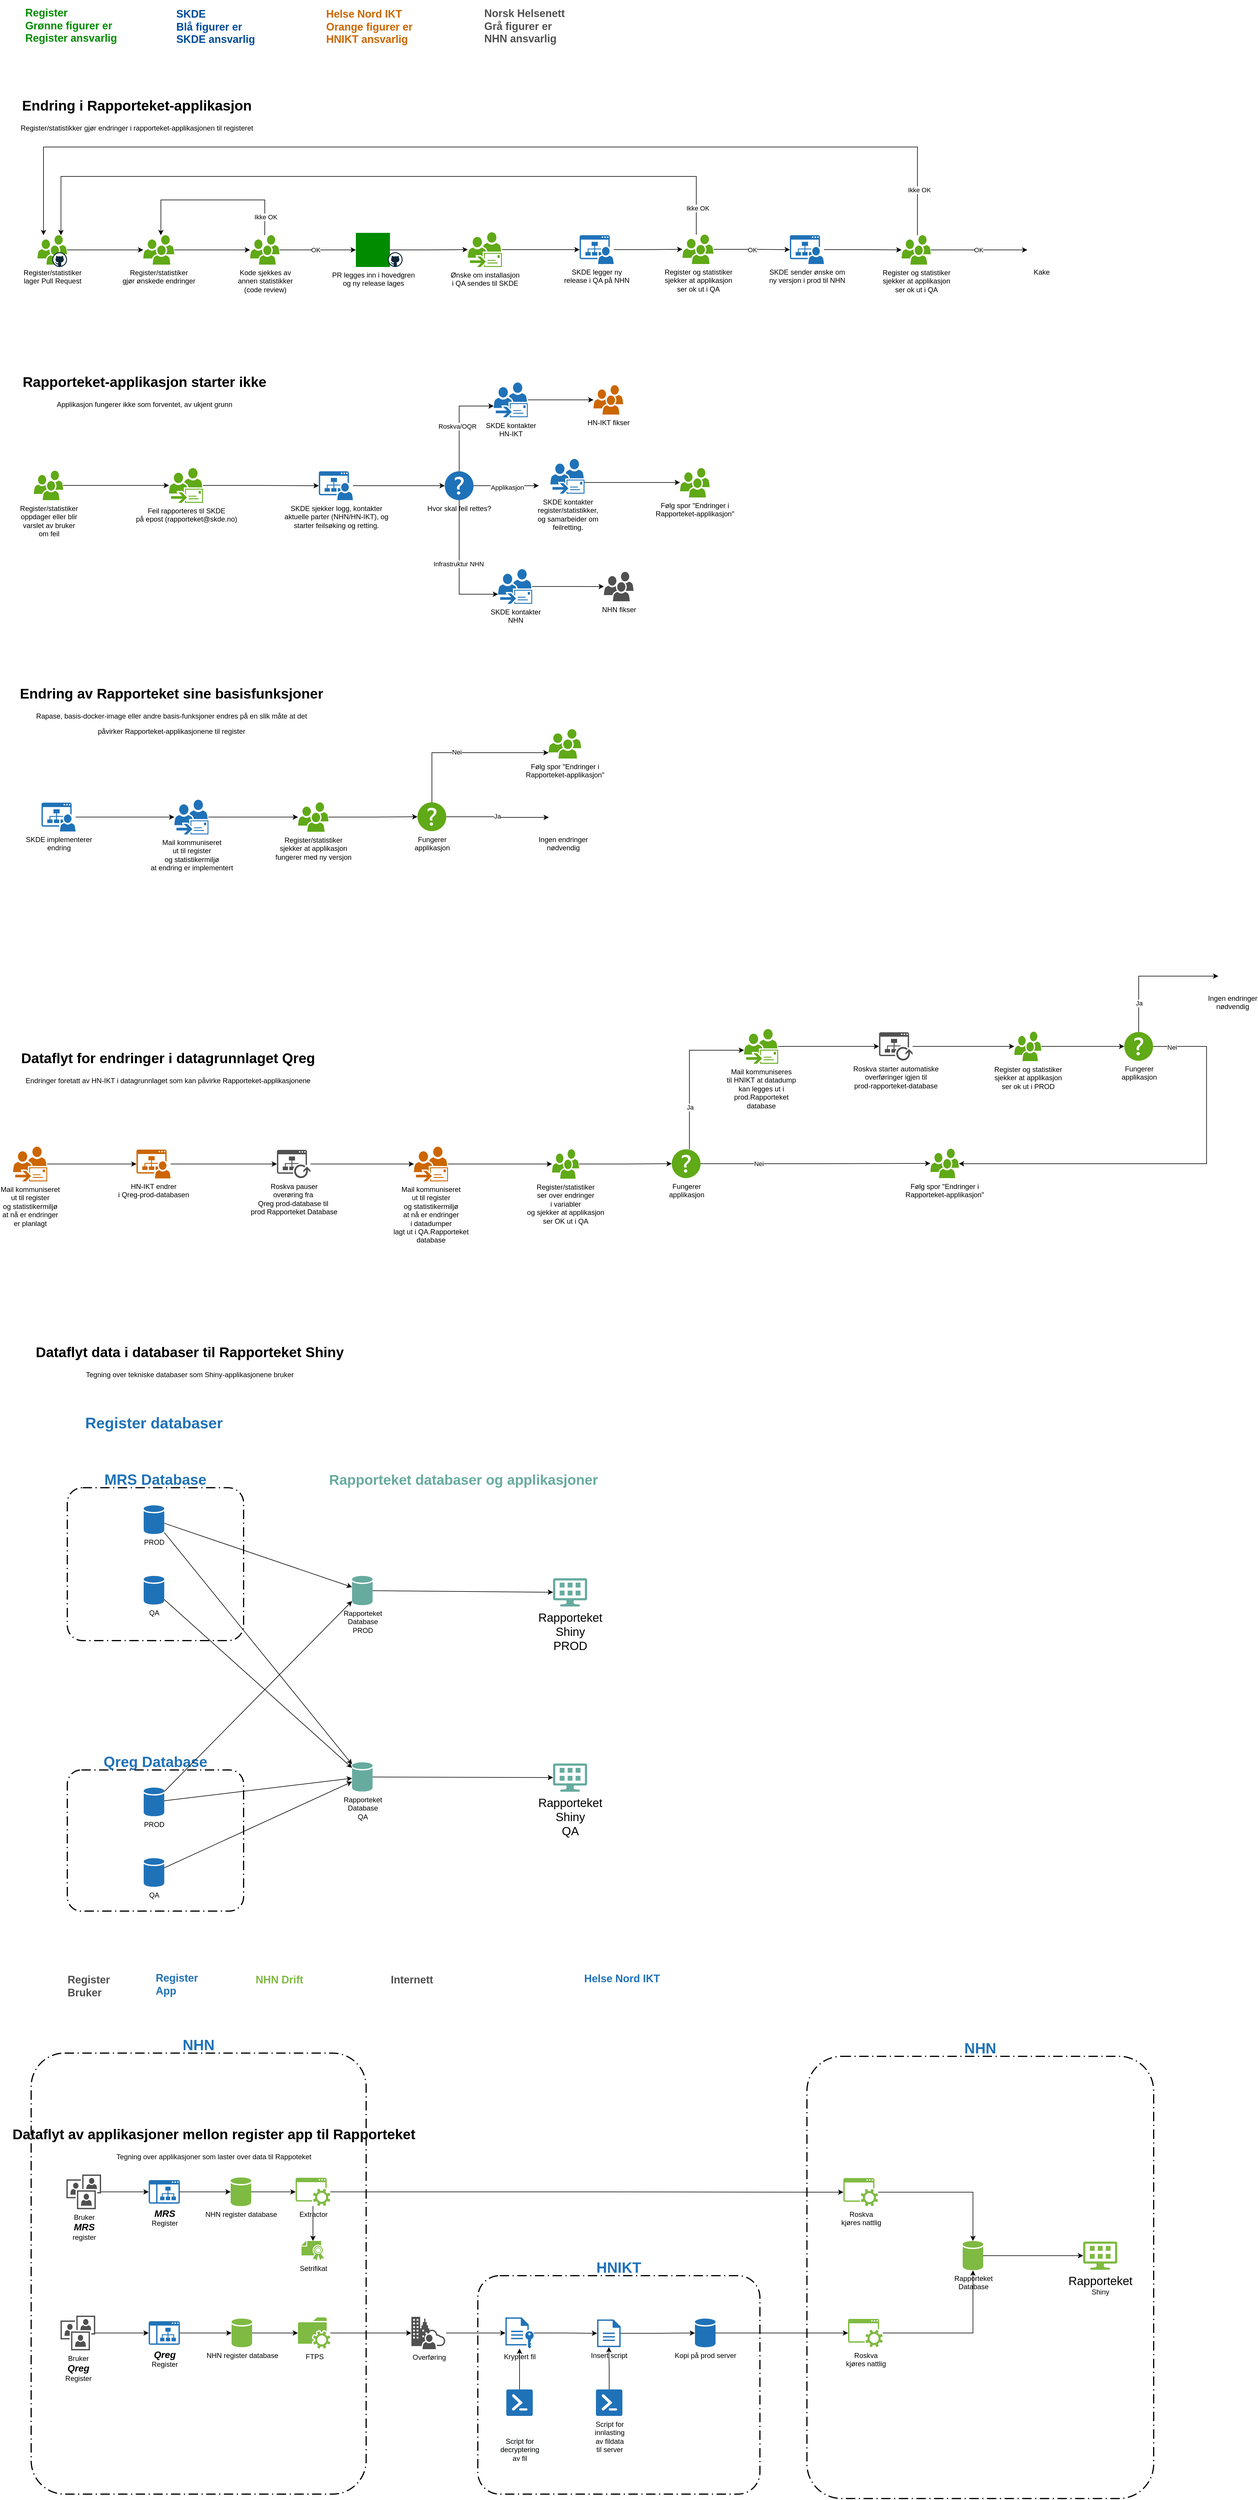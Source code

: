 <mxfile version="26.1.1">
  <diagram id="NtRQC4Yf2EBrrEhXGuK9" name="AlleVar">
    <mxGraphModel dx="4634" dy="4506" grid="1" gridSize="10" guides="1" tooltips="1" connect="1" arrows="1" fold="1" page="1" pageScale="1" pageWidth="1169" pageHeight="827" math="0" shadow="0">
      <root>
        <mxCell id="0" />
        <mxCell id="1" parent="0" />
        <mxCell id="FdEGy9-HCE7xzLKLmm-V-1" value="NHN" style="rounded=1;arcSize=10;dashed=1;strokeColor=#000000;fillColor=none;gradientColor=none;dashPattern=8 3 1 3;strokeWidth=2;verticalAlign=bottom;labelPosition=center;verticalLabelPosition=top;align=center;fontStyle=1;fontSize=25;fontColor=#2072B8;" parent="1" vertex="1">
          <mxGeometry x="1400" y="207" width="590" height="752" as="geometry" />
        </mxCell>
        <mxCell id="3FZUS84Uxspk6rO_MviW-44" value="Register&lt;br&gt;Grønne figurer er Register ansvarlig" style="text;html=1;strokeColor=none;fillColor=none;align=left;verticalAlign=top;whiteSpace=wrap;rounded=0;fontStyle=1;fontColor=#008C00;fontSize=18;" parent="1" vertex="1">
          <mxGeometry x="67.63" y="-3285" width="166.75" height="81.5" as="geometry" />
        </mxCell>
        <mxCell id="3FZUS84Uxspk6rO_MviW-45" value="SKDE&lt;br&gt;Blå figurer er&lt;div&gt;SKDE ansvarlig&lt;/div&gt;" style="text;html=1;strokeColor=none;fillColor=none;align=left;verticalAlign=middle;whiteSpace=wrap;rounded=0;fontStyle=1;fontColor=#004C99;fontSize=18;" parent="1" vertex="1">
          <mxGeometry x="325" y="-3284.25" width="170" height="80" as="geometry" />
        </mxCell>
        <mxCell id="3FZUS84Uxspk6rO_MviW-83" value="&lt;font&gt;Norsk Helsenett&lt;/font&gt;&lt;div&gt;&lt;font&gt;Grå figurer er&lt;br&gt;NHN ansvarlig&lt;/font&gt;&lt;/div&gt;" style="text;html=1;strokeColor=none;fillColor=none;align=left;verticalAlign=top;whiteSpace=wrap;rounded=0;fontStyle=1;fontColor=#505050;fontSize=18;" parent="1" vertex="1">
          <mxGeometry x="849.25" y="-3284.25" width="156" height="80" as="geometry" />
        </mxCell>
        <mxCell id="3FZUS84Uxspk6rO_MviW-182" value="Qreg Database" style="rounded=1;arcSize=10;dashed=1;strokeColor=#000000;fillColor=none;gradientColor=none;dashPattern=8 3 1 3;strokeWidth=2;verticalAlign=bottom;labelPosition=center;verticalLabelPosition=top;align=center;fontStyle=1;fontSize=25;fontColor=#2072B8;" parent="1" vertex="1">
          <mxGeometry x="141.5" y="-280" width="300" height="240" as="geometry" />
        </mxCell>
        <mxCell id="3FZUS84Uxspk6rO_MviW-199" value="&lt;span style=&quot;font-size: 20px&quot;&gt;Rapporteket&lt;br&gt;Shiny&lt;br&gt;PROD&lt;br&gt;&lt;/span&gt;" style="pointerEvents=1;shadow=0;dashed=0;html=1;strokeColor=none;labelPosition=center;verticalLabelPosition=bottom;verticalAlign=top;outlineConnect=0;align=center;shape=mxgraph.office.devices.management_console;fillColor=#67AB9F;" parent="1" vertex="1">
          <mxGeometry x="968" y="-606" width="58" height="48" as="geometry" />
        </mxCell>
        <mxCell id="3FZUS84Uxspk6rO_MviW-225" style="edgeStyle=none;rounded=0;orthogonalLoop=1;jettySize=auto;html=1;" parent="1" source="3FZUS84Uxspk6rO_MviW-203" target="3FZUS84Uxspk6rO_MviW-199" edge="1">
          <mxGeometry relative="1" as="geometry" />
        </mxCell>
        <mxCell id="3FZUS84Uxspk6rO_MviW-203" value="Rapporteket&lt;br&gt;Database&lt;br&gt;PROD" style="shadow=0;dashed=0;html=1;strokeColor=none;labelPosition=center;verticalLabelPosition=bottom;verticalAlign=top;outlineConnect=0;align=center;shape=mxgraph.office.databases.database;fillColor=#67AB9F;" parent="1" vertex="1">
          <mxGeometry x="626" y="-610" width="35" height="50" as="geometry" />
        </mxCell>
        <mxCell id="3FZUS84Uxspk6rO_MviW-215" style="edgeStyle=none;rounded=0;orthogonalLoop=1;jettySize=auto;html=1;" parent="1" source="3FZUS84Uxspk6rO_MviW-204" target="3FZUS84Uxspk6rO_MviW-206" edge="1">
          <mxGeometry relative="1" as="geometry" />
        </mxCell>
        <mxCell id="3FZUS84Uxspk6rO_MviW-204" value="QA" style="shadow=0;dashed=0;html=1;strokeColor=none;labelPosition=center;verticalLabelPosition=bottom;verticalAlign=top;outlineConnect=0;align=center;shape=mxgraph.office.databases.database;fillColor=#2072B8;" parent="1" vertex="1">
          <mxGeometry x="271.5" y="-130" width="35" height="49" as="geometry" />
        </mxCell>
        <mxCell id="3FZUS84Uxspk6rO_MviW-212" style="rounded=0;orthogonalLoop=1;jettySize=auto;html=1;" parent="1" source="3FZUS84Uxspk6rO_MviW-205" target="3FZUS84Uxspk6rO_MviW-203" edge="1">
          <mxGeometry relative="1" as="geometry" />
        </mxCell>
        <mxCell id="3FZUS84Uxspk6rO_MviW-213" style="edgeStyle=none;rounded=0;orthogonalLoop=1;jettySize=auto;html=1;" parent="1" source="3FZUS84Uxspk6rO_MviW-205" target="3FZUS84Uxspk6rO_MviW-206" edge="1">
          <mxGeometry relative="1" as="geometry" />
        </mxCell>
        <mxCell id="3FZUS84Uxspk6rO_MviW-205" value="PROD" style="shadow=0;dashed=0;html=1;strokeColor=none;labelPosition=center;verticalLabelPosition=bottom;verticalAlign=top;outlineConnect=0;align=center;shape=mxgraph.office.databases.database;fillColor=#2072B8;" parent="1" vertex="1">
          <mxGeometry x="271.5" y="-250" width="35" height="49" as="geometry" />
        </mxCell>
        <mxCell id="3FZUS84Uxspk6rO_MviW-223" style="edgeStyle=none;rounded=0;orthogonalLoop=1;jettySize=auto;html=1;" parent="1" source="3FZUS84Uxspk6rO_MviW-206" target="3FZUS84Uxspk6rO_MviW-207" edge="1">
          <mxGeometry relative="1" as="geometry" />
        </mxCell>
        <mxCell id="3FZUS84Uxspk6rO_MviW-206" value="Rapporteket&lt;br&gt;Database&lt;br&gt;QA" style="shadow=0;dashed=0;html=1;strokeColor=none;labelPosition=center;verticalLabelPosition=bottom;verticalAlign=top;outlineConnect=0;align=center;shape=mxgraph.office.databases.database;fillColor=#67AB9F;" parent="1" vertex="1">
          <mxGeometry x="626" y="-293" width="35" height="50" as="geometry" />
        </mxCell>
        <mxCell id="3FZUS84Uxspk6rO_MviW-207" value="&lt;span style=&quot;font-size: 20px&quot;&gt;Rapporteket&lt;br&gt;Shiny&lt;br&gt;QA&lt;br&gt;&lt;/span&gt;" style="pointerEvents=1;shadow=0;dashed=0;html=1;strokeColor=none;labelPosition=center;verticalLabelPosition=bottom;verticalAlign=top;outlineConnect=0;align=center;shape=mxgraph.office.devices.management_console;fillColor=#67AB9F;" parent="1" vertex="1">
          <mxGeometry x="968" y="-291" width="58" height="48" as="geometry" />
        </mxCell>
        <mxCell id="3FZUS84Uxspk6rO_MviW-208" value="MRS Database" style="rounded=1;arcSize=10;dashed=1;strokeColor=#000000;fillColor=none;gradientColor=none;dashPattern=8 3 1 3;strokeWidth=2;verticalAlign=bottom;labelPosition=center;verticalLabelPosition=top;align=center;fontStyle=1;fontSize=25;fontColor=#2072B8;" parent="1" vertex="1">
          <mxGeometry x="141.5" y="-760" width="300" height="260" as="geometry" />
        </mxCell>
        <mxCell id="3FZUS84Uxspk6rO_MviW-221" style="edgeStyle=none;rounded=0;orthogonalLoop=1;jettySize=auto;html=1;" parent="1" source="3FZUS84Uxspk6rO_MviW-210" target="3FZUS84Uxspk6rO_MviW-206" edge="1">
          <mxGeometry relative="1" as="geometry" />
        </mxCell>
        <mxCell id="3FZUS84Uxspk6rO_MviW-210" value="QA" style="shadow=0;dashed=0;html=1;strokeColor=none;labelPosition=center;verticalLabelPosition=bottom;verticalAlign=top;outlineConnect=0;align=center;shape=mxgraph.office.databases.database;fillColor=#2072B8;" parent="1" vertex="1">
          <mxGeometry x="271.5" y="-610" width="35" height="49" as="geometry" />
        </mxCell>
        <mxCell id="3FZUS84Uxspk6rO_MviW-218" style="edgeStyle=none;rounded=0;orthogonalLoop=1;jettySize=auto;html=1;" parent="1" source="3FZUS84Uxspk6rO_MviW-211" target="3FZUS84Uxspk6rO_MviW-203" edge="1">
          <mxGeometry relative="1" as="geometry" />
        </mxCell>
        <mxCell id="3FZUS84Uxspk6rO_MviW-220" style="edgeStyle=none;rounded=0;orthogonalLoop=1;jettySize=auto;html=1;" parent="1" source="3FZUS84Uxspk6rO_MviW-211" target="3FZUS84Uxspk6rO_MviW-206" edge="1">
          <mxGeometry relative="1" as="geometry" />
        </mxCell>
        <mxCell id="3FZUS84Uxspk6rO_MviW-211" value="PROD" style="shadow=0;dashed=0;html=1;strokeColor=none;labelPosition=center;verticalLabelPosition=bottom;verticalAlign=top;outlineConnect=0;align=center;shape=mxgraph.office.databases.database;fillColor=#2072B8;" parent="1" vertex="1">
          <mxGeometry x="271.5" y="-730" width="35" height="49" as="geometry" />
        </mxCell>
        <mxCell id="3FZUS84Uxspk6rO_MviW-228" value="&lt;h1&gt;Dataflyt data i databaser til Rapporteket Shiny&lt;/h1&gt;&lt;div&gt;Tegning over tekniske databaser som Shiny-applikasjonene bruker&lt;/div&gt;" style="text;html=1;strokeColor=none;fillColor=none;spacing=5;spacingTop=-20;whiteSpace=wrap;overflow=hidden;rounded=0;align=center;" parent="1" vertex="1">
          <mxGeometry x="80" y="-1010" width="540" height="100" as="geometry" />
        </mxCell>
        <mxCell id="3FZUS84Uxspk6rO_MviW-229" value="NHN" style="rounded=1;arcSize=10;dashed=1;strokeColor=#000000;fillColor=none;gradientColor=none;dashPattern=8 3 1 3;strokeWidth=2;verticalAlign=bottom;labelPosition=center;verticalLabelPosition=top;align=center;fontStyle=1;fontSize=25;fontColor=#2072B8;" parent="1" vertex="1">
          <mxGeometry x="80.0" y="201.5" width="570" height="750" as="geometry" />
        </mxCell>
        <mxCell id="3FZUS84Uxspk6rO_MviW-230" value="HNIKT" style="rounded=1;arcSize=10;dashed=1;strokeColor=#000000;fillColor=none;gradientColor=none;dashPattern=8 3 1 3;strokeWidth=2;verticalAlign=bottom;labelPosition=center;verticalLabelPosition=top;align=center;fontStyle=1;fontSize=25;fontColor=#2072B8;" parent="1" vertex="1">
          <mxGeometry x="840.0" y="580" width="480" height="371.5" as="geometry" />
        </mxCell>
        <mxCell id="3FZUS84Uxspk6rO_MviW-231" value="&lt;h1&gt;Dataflyt av applikasjoner mellon register app til Rapporteket&lt;/h1&gt;&lt;div&gt;Tegning over applikasjoner som laster over data til Rappoteket&lt;/div&gt;" style="text;html=1;strokeColor=none;fillColor=none;spacing=5;spacingTop=-20;whiteSpace=wrap;overflow=hidden;rounded=0;align=center;" parent="1" vertex="1">
          <mxGeometry x="35.88" y="320" width="710" height="130" as="geometry" />
        </mxCell>
        <mxCell id="3FZUS84Uxspk6rO_MviW-232" value="&amp;nbsp;NHN Drift" style="text;html=1;strokeColor=none;fillColor=none;align=left;verticalAlign=top;whiteSpace=wrap;rounded=0;fontStyle=1;fontColor=#7FBA42;fontSize=18;" parent="1" vertex="1">
          <mxGeometry x="454.5" y="60" width="94" height="30" as="geometry" />
        </mxCell>
        <mxCell id="3FZUS84Uxspk6rO_MviW-233" value="Helse Nord IKT" style="text;html=1;strokeColor=none;fillColor=none;align=left;verticalAlign=middle;whiteSpace=wrap;rounded=0;fontStyle=1;fontColor=#2072B8;fontSize=18;" parent="1" vertex="1">
          <mxGeometry x="1019.0" y="40" width="290" height="70" as="geometry" />
        </mxCell>
        <mxCell id="3FZUS84Uxspk6rO_MviW-234" value="" style="edgeStyle=orthogonalEdgeStyle;rounded=0;orthogonalLoop=1;jettySize=auto;html=1;" parent="1" source="3FZUS84Uxspk6rO_MviW-235" target="3FZUS84Uxspk6rO_MviW-277" edge="1">
          <mxGeometry relative="1" as="geometry" />
        </mxCell>
        <mxCell id="3FZUS84Uxspk6rO_MviW-235" value="NHN register database" style="shadow=0;dashed=0;html=1;strokeColor=none;labelPosition=center;verticalLabelPosition=bottom;verticalAlign=top;outlineConnect=0;align=center;shape=mxgraph.office.databases.database;fillColor=#7FBA42;" parent="1" vertex="1">
          <mxGeometry x="421.0" y="653" width="35" height="49" as="geometry" />
        </mxCell>
        <mxCell id="3FZUS84Uxspk6rO_MviW-236" value="" style="edgeStyle=orthogonalEdgeStyle;rounded=0;orthogonalLoop=1;jettySize=auto;html=1;" parent="1" source="3FZUS84Uxspk6rO_MviW-237" target="3FZUS84Uxspk6rO_MviW-241" edge="1">
          <mxGeometry relative="1" as="geometry" />
        </mxCell>
        <mxCell id="3FZUS84Uxspk6rO_MviW-237" value="Kopi på prod server" style="shadow=0;dashed=0;html=1;strokeColor=none;labelPosition=center;verticalLabelPosition=bottom;verticalAlign=top;outlineConnect=0;align=center;shape=mxgraph.office.databases.database;fillColor=#2072B8;" parent="1" vertex="1">
          <mxGeometry x="1209.5" y="653" width="35" height="49" as="geometry" />
        </mxCell>
        <mxCell id="3FZUS84Uxspk6rO_MviW-238" value="" style="edgeStyle=orthogonalEdgeStyle;rounded=0;orthogonalLoop=1;jettySize=auto;html=1;" parent="1" source="3FZUS84Uxspk6rO_MviW-239" target="3FZUS84Uxspk6rO_MviW-245" edge="1">
          <mxGeometry relative="1" as="geometry" />
        </mxCell>
        <mxCell id="3FZUS84Uxspk6rO_MviW-239" value="Overføring" style="pointerEvents=1;shadow=0;dashed=0;html=1;strokeColor=none;fillColor=#505050;labelPosition=center;verticalLabelPosition=bottom;verticalAlign=top;outlineConnect=0;align=center;shape=mxgraph.office.security.split_domain_user;" parent="1" vertex="1">
          <mxGeometry x="727.0" y="650" width="59" height="55" as="geometry" />
        </mxCell>
        <mxCell id="3FZUS84Uxspk6rO_MviW-240" style="edgeStyle=orthogonalEdgeStyle;rounded=0;orthogonalLoop=1;jettySize=auto;html=1;" parent="1" source="3FZUS84Uxspk6rO_MviW-241" target="3FZUS84Uxspk6rO_MviW-267" edge="1">
          <mxGeometry relative="1" as="geometry" />
        </mxCell>
        <mxCell id="3FZUS84Uxspk6rO_MviW-241" value="Roskva &lt;br&gt;kjøres nattlig" style="pointerEvents=1;shadow=0;dashed=0;html=1;strokeColor=none;labelPosition=center;verticalLabelPosition=bottom;verticalAlign=top;outlineConnect=0;align=center;shape=mxgraph.office.concepts.service_application;fillColor=#7FBA42;" parent="1" vertex="1">
          <mxGeometry x="1470" y="653.5" width="59" height="48" as="geometry" />
        </mxCell>
        <mxCell id="3FZUS84Uxspk6rO_MviW-244" value="" style="edgeStyle=orthogonalEdgeStyle;rounded=0;orthogonalLoop=1;jettySize=auto;html=1;" parent="1" source="3FZUS84Uxspk6rO_MviW-245" target="3FZUS84Uxspk6rO_MviW-247" edge="1">
          <mxGeometry relative="1" as="geometry" />
        </mxCell>
        <mxCell id="3FZUS84Uxspk6rO_MviW-245" value="Kryptert fil&lt;br&gt;" style="pointerEvents=1;shadow=0;dashed=0;html=1;strokeColor=none;fillColor=#2072B8;labelPosition=center;verticalLabelPosition=bottom;verticalAlign=top;outlineConnect=0;align=center;shape=mxgraph.office.concepts.file_key;" parent="1" vertex="1">
          <mxGeometry x="887.0" y="651" width="48" height="53" as="geometry" />
        </mxCell>
        <mxCell id="3FZUS84Uxspk6rO_MviW-246" value="" style="edgeStyle=orthogonalEdgeStyle;rounded=0;orthogonalLoop=1;jettySize=auto;html=1;" parent="1" source="3FZUS84Uxspk6rO_MviW-247" target="3FZUS84Uxspk6rO_MviW-237" edge="1">
          <mxGeometry relative="1" as="geometry" />
        </mxCell>
        <mxCell id="3FZUS84Uxspk6rO_MviW-247" value="Insert script" style="pointerEvents=1;shadow=0;dashed=0;html=1;strokeColor=none;fillColor=#2072B8;labelPosition=center;verticalLabelPosition=bottom;verticalAlign=top;outlineConnect=0;align=center;shape=mxgraph.office.concepts.document;" parent="1" vertex="1">
          <mxGeometry x="1043" y="654.5" width="40" height="47" as="geometry" />
        </mxCell>
        <mxCell id="3FZUS84Uxspk6rO_MviW-248" value="" style="edgeStyle=orthogonalEdgeStyle;rounded=0;orthogonalLoop=1;jettySize=auto;html=1;" parent="1" source="3FZUS84Uxspk6rO_MviW-249" target="3FZUS84Uxspk6rO_MviW-247" edge="1">
          <mxGeometry relative="1" as="geometry" />
        </mxCell>
        <mxCell id="3FZUS84Uxspk6rO_MviW-249" value="Script for&lt;br&gt;innlasting&lt;br&gt;av fildata&lt;br&gt;til server" style="pointerEvents=1;shadow=0;dashed=0;html=1;strokeColor=none;fillColor=#2072B8;labelPosition=center;verticalLabelPosition=bottom;verticalAlign=top;outlineConnect=0;align=center;shape=mxgraph.office.concepts.powershell;" parent="1" vertex="1">
          <mxGeometry x="1041" y="773.5" width="45" height="45" as="geometry" />
        </mxCell>
        <mxCell id="3FZUS84Uxspk6rO_MviW-250" value="" style="edgeStyle=orthogonalEdgeStyle;rounded=0;orthogonalLoop=1;jettySize=auto;html=1;" parent="1" source="3FZUS84Uxspk6rO_MviW-251" target="3FZUS84Uxspk6rO_MviW-245" edge="1">
          <mxGeometry relative="1" as="geometry" />
        </mxCell>
        <mxCell id="3FZUS84Uxspk6rO_MviW-251" value="&lt;br&gt;&lt;br&gt;&lt;span style=&quot;color: rgb(0 , 0 , 0) ; font-family: &amp;#34;helvetica&amp;#34; ; font-size: 12px ; font-style: normal ; font-weight: 400 ; letter-spacing: normal ; text-align: center ; text-indent: 0px ; text-transform: none ; word-spacing: 0px ; background-color: rgb(248 , 249 , 250) ; display: inline ; float: none&quot;&gt;Script for&lt;br&gt;decryptering&lt;/span&gt;&lt;br&gt;av fil" style="pointerEvents=1;shadow=0;dashed=0;html=1;strokeColor=none;fillColor=#2072B8;labelPosition=center;verticalLabelPosition=bottom;verticalAlign=top;outlineConnect=0;align=center;shape=mxgraph.office.concepts.powershell;" parent="1" vertex="1">
          <mxGeometry x="888.5" y="773.5" width="45" height="45" as="geometry" />
        </mxCell>
        <mxCell id="3FZUS84Uxspk6rO_MviW-252" value="&lt;font color=&quot;#505050&quot;&gt;Internett&lt;/font&gt;" style="text;html=1;strokeColor=none;fillColor=none;align=left;verticalAlign=top;whiteSpace=wrap;rounded=0;fontStyle=1;fontColor=#008C00;fontSize=18;" parent="1" vertex="1">
          <mxGeometry x="690.0" y="60" width="156" height="30" as="geometry" />
        </mxCell>
        <mxCell id="3FZUS84Uxspk6rO_MviW-253" style="edgeStyle=orthogonalEdgeStyle;rounded=0;orthogonalLoop=1;jettySize=auto;html=1;" parent="1" source="FdEGy9-HCE7xzLKLmm-V-4" target="3FZUS84Uxspk6rO_MviW-267" edge="1">
          <mxGeometry relative="1" as="geometry" />
        </mxCell>
        <mxCell id="3FZUS84Uxspk6rO_MviW-255" value="&lt;span style=&quot;font-size: 20px&quot;&gt;Rapporteket&lt;br&gt;&lt;/span&gt;Shiny" style="pointerEvents=1;shadow=0;dashed=0;html=1;strokeColor=none;labelPosition=center;verticalLabelPosition=bottom;verticalAlign=top;outlineConnect=0;align=center;shape=mxgraph.office.devices.management_console;fillColor=#7FBA42;" parent="1" vertex="1">
          <mxGeometry x="1870" y="522" width="58" height="48" as="geometry" />
        </mxCell>
        <mxCell id="3FZUS84Uxspk6rO_MviW-256" value="" style="edgeStyle=orthogonalEdgeStyle;rounded=0;orthogonalLoop=1;jettySize=auto;html=1;" parent="1" source="3FZUS84Uxspk6rO_MviW-257" target="3FZUS84Uxspk6rO_MviW-263" edge="1">
          <mxGeometry relative="1" as="geometry" />
        </mxCell>
        <mxCell id="3FZUS84Uxspk6rO_MviW-257" value="NHN register database" style="shadow=0;dashed=0;html=1;strokeColor=none;labelPosition=center;verticalLabelPosition=bottom;verticalAlign=top;outlineConnect=0;align=center;shape=mxgraph.office.databases.database;fillColor=#7FBA42;" parent="1" vertex="1">
          <mxGeometry x="419.5" y="413" width="35" height="49" as="geometry" />
        </mxCell>
        <mxCell id="3FZUS84Uxspk6rO_MviW-260" value="Setrifikat" style="sketch=0;pointerEvents=1;shadow=0;dashed=0;html=1;strokeColor=none;fillColor=#7FBA42;labelPosition=center;verticalLabelPosition=bottom;verticalAlign=top;outlineConnect=0;align=center;shape=mxgraph.office.security.certificate;" parent="1" vertex="1">
          <mxGeometry x="540.0" y="521" width="39" height="33" as="geometry" />
        </mxCell>
        <mxCell id="3FZUS84Uxspk6rO_MviW-261" value="" style="edgeStyle=orthogonalEdgeStyle;rounded=0;orthogonalLoop=1;jettySize=auto;html=1;" parent="1" source="3FZUS84Uxspk6rO_MviW-263" target="FdEGy9-HCE7xzLKLmm-V-4" edge="1">
          <mxGeometry relative="1" as="geometry">
            <mxPoint x="727.0" y="437.5" as="targetPoint" />
          </mxGeometry>
        </mxCell>
        <mxCell id="3FZUS84Uxspk6rO_MviW-262" value="" style="edgeStyle=orthogonalEdgeStyle;rounded=0;orthogonalLoop=1;jettySize=auto;html=1;" parent="1" source="3FZUS84Uxspk6rO_MviW-263" target="3FZUS84Uxspk6rO_MviW-260" edge="1">
          <mxGeometry relative="1" as="geometry" />
        </mxCell>
        <mxCell id="3FZUS84Uxspk6rO_MviW-263" value="Extractor" style="pointerEvents=1;shadow=0;dashed=0;html=1;strokeColor=none;labelPosition=center;verticalLabelPosition=bottom;verticalAlign=top;outlineConnect=0;align=center;shape=mxgraph.office.concepts.service_application;fillColor=#7FBA42;" parent="1" vertex="1">
          <mxGeometry x="530.0" y="413.5" width="59" height="48" as="geometry" />
        </mxCell>
        <mxCell id="3FZUS84Uxspk6rO_MviW-266" value="" style="edgeStyle=orthogonalEdgeStyle;rounded=0;orthogonalLoop=1;jettySize=auto;html=1;" parent="1" source="3FZUS84Uxspk6rO_MviW-267" target="3FZUS84Uxspk6rO_MviW-255" edge="1">
          <mxGeometry relative="1" as="geometry" />
        </mxCell>
        <mxCell id="3FZUS84Uxspk6rO_MviW-267" value="Rapporteket&lt;br&gt;Database" style="shadow=0;dashed=0;html=1;strokeColor=none;labelPosition=center;verticalLabelPosition=bottom;verticalAlign=top;outlineConnect=0;align=center;shape=mxgraph.office.databases.database;fillColor=#7FBA42;" parent="1" vertex="1">
          <mxGeometry x="1665" y="521" width="35" height="50" as="geometry" />
        </mxCell>
        <mxCell id="3FZUS84Uxspk6rO_MviW-268" value="" style="edgeStyle=orthogonalEdgeStyle;rounded=0;orthogonalLoop=1;jettySize=auto;html=1;" parent="1" source="3FZUS84Uxspk6rO_MviW-269" target="3FZUS84Uxspk6rO_MviW-273" edge="1">
          <mxGeometry relative="1" as="geometry" />
        </mxCell>
        <mxCell id="3FZUS84Uxspk6rO_MviW-269" value="Bruker &lt;br&gt;&lt;b&gt;&lt;i&gt;&lt;font style=&quot;font-size: 16px&quot;&gt;MRS &lt;/font&gt;&lt;/i&gt;&lt;/b&gt;&lt;br&gt;register" style="sketch=0;pointerEvents=1;shadow=0;dashed=0;html=1;strokeColor=none;fillColor=#505050;labelPosition=center;verticalLabelPosition=bottom;verticalAlign=top;outlineConnect=0;align=center;shape=mxgraph.office.users.user_accounts;" parent="1" vertex="1">
          <mxGeometry x="140.0" y="408" width="59" height="59" as="geometry" />
        </mxCell>
        <mxCell id="3FZUS84Uxspk6rO_MviW-270" value="" style="edgeStyle=orthogonalEdgeStyle;rounded=0;orthogonalLoop=1;jettySize=auto;html=1;" parent="1" source="3FZUS84Uxspk6rO_MviW-271" target="3FZUS84Uxspk6rO_MviW-235" edge="1">
          <mxGeometry relative="1" as="geometry" />
        </mxCell>
        <mxCell id="3FZUS84Uxspk6rO_MviW-271" value="&lt;font style=&quot;font-size: 16px&quot;&gt;&lt;b&gt;&lt;i&gt;Qreg&lt;/i&gt;&lt;/b&gt;&lt;/font&gt;&lt;br&gt;Register" style="sketch=0;pointerEvents=1;shadow=0;dashed=0;html=1;strokeColor=none;labelPosition=center;verticalLabelPosition=bottom;verticalAlign=top;outlineConnect=0;align=center;shape=mxgraph.office.sites.subsite;fillColor=#2072B8;" parent="1" vertex="1">
          <mxGeometry x="280.0" y="657.5" width="53" height="40" as="geometry" />
        </mxCell>
        <mxCell id="3FZUS84Uxspk6rO_MviW-272" value="" style="edgeStyle=orthogonalEdgeStyle;rounded=0;orthogonalLoop=1;jettySize=auto;html=1;" parent="1" source="3FZUS84Uxspk6rO_MviW-273" target="3FZUS84Uxspk6rO_MviW-257" edge="1">
          <mxGeometry relative="1" as="geometry" />
        </mxCell>
        <mxCell id="3FZUS84Uxspk6rO_MviW-273" value="&lt;font style=&quot;font-size: 16px&quot;&gt;&lt;b&gt;&lt;i&gt;MRS&lt;/i&gt;&lt;/b&gt;&lt;/font&gt;&lt;br&gt;Register" style="sketch=0;pointerEvents=1;shadow=0;dashed=0;html=1;strokeColor=none;labelPosition=center;verticalLabelPosition=bottom;verticalAlign=top;outlineConnect=0;align=center;shape=mxgraph.office.sites.subsite;fillColor=#2072B8;" parent="1" vertex="1">
          <mxGeometry x="280.0" y="417.5" width="53" height="40" as="geometry" />
        </mxCell>
        <mxCell id="3FZUS84Uxspk6rO_MviW-274" value="" style="edgeStyle=orthogonalEdgeStyle;rounded=0;orthogonalLoop=1;jettySize=auto;html=1;" parent="1" source="3FZUS84Uxspk6rO_MviW-275" target="3FZUS84Uxspk6rO_MviW-271" edge="1">
          <mxGeometry relative="1" as="geometry" />
        </mxCell>
        <mxCell id="3FZUS84Uxspk6rO_MviW-275" value="Bruker&lt;br&gt;&lt;b&gt;&lt;i&gt;&lt;font style=&quot;font-size: 16px&quot;&gt;Qreg&lt;/font&gt;&lt;/i&gt;&lt;/b&gt;&lt;br&gt;Register" style="sketch=0;pointerEvents=1;shadow=0;dashed=0;html=1;strokeColor=none;fillColor=#505050;labelPosition=center;verticalLabelPosition=bottom;verticalAlign=top;outlineConnect=0;align=center;shape=mxgraph.office.users.user_accounts;" parent="1" vertex="1">
          <mxGeometry x="130.0" y="648" width="59" height="59" as="geometry" />
        </mxCell>
        <mxCell id="3FZUS84Uxspk6rO_MviW-276" style="edgeStyle=orthogonalEdgeStyle;rounded=0;orthogonalLoop=1;jettySize=auto;html=1;" parent="1" source="3FZUS84Uxspk6rO_MviW-277" target="3FZUS84Uxspk6rO_MviW-239" edge="1">
          <mxGeometry relative="1" as="geometry" />
        </mxCell>
        <mxCell id="3FZUS84Uxspk6rO_MviW-277" value="FTPS" style="sketch=0;pointerEvents=1;shadow=0;dashed=0;html=1;strokeColor=none;fillColor=#7FBA42;labelPosition=center;verticalLabelPosition=bottom;verticalAlign=top;outlineConnect=0;align=center;shape=mxgraph.office.services.network_file_share_service;" parent="1" vertex="1">
          <mxGeometry x="534.0" y="651" width="55" height="53" as="geometry" />
        </mxCell>
        <mxCell id="3FZUS84Uxspk6rO_MviW-279" value="Register databaser" style="text;html=1;strokeColor=none;fillColor=none;align=left;verticalAlign=middle;whiteSpace=wrap;rounded=0;fontStyle=1;fontColor=#2072B8;fontSize=26;" parent="1" vertex="1">
          <mxGeometry x="170" y="-900" width="298.5" height="60" as="geometry" />
        </mxCell>
        <mxCell id="3FZUS84Uxspk6rO_MviW-280" value="Rapporteket databaser og applikasjoner" style="text;html=1;strokeColor=none;fillColor=none;align=left;verticalAlign=top;whiteSpace=wrap;rounded=0;fontStyle=1;fontColor=#67AB9F;fontSize=24;" parent="1" vertex="1">
          <mxGeometry x="585.25" y="-794" width="537.5" height="90" as="geometry" />
        </mxCell>
        <mxCell id="3FZUS84Uxspk6rO_MviW-282" value="Register&lt;br&gt;App" style="text;html=1;strokeColor=none;fillColor=none;align=left;verticalAlign=middle;whiteSpace=wrap;rounded=0;fontStyle=1;fontColor=#2072B8;fontSize=18;" parent="1" vertex="1">
          <mxGeometry x="290.0" y="60" width="87.5" height="50" as="geometry" />
        </mxCell>
        <mxCell id="3FZUS84Uxspk6rO_MviW-283" value="&lt;font color=&quot;#505050&quot;&gt;Register&lt;br&gt;Bruker&lt;br&gt;&lt;/font&gt;" style="text;html=1;strokeColor=none;fillColor=none;align=left;verticalAlign=top;whiteSpace=wrap;rounded=0;fontStyle=1;fontColor=#008C00;fontSize=18;" parent="1" vertex="1">
          <mxGeometry x="140.0" y="60" width="84" height="50" as="geometry" />
        </mxCell>
        <mxCell id="FdEGy9-HCE7xzLKLmm-V-4" value="Roskva &lt;br&gt;kjøres nattlig" style="pointerEvents=1;shadow=0;dashed=0;html=1;strokeColor=none;labelPosition=center;verticalLabelPosition=bottom;verticalAlign=top;outlineConnect=0;align=center;shape=mxgraph.office.concepts.service_application;fillColor=#7FBA42;" parent="1" vertex="1">
          <mxGeometry x="1462" y="414" width="59" height="48" as="geometry" />
        </mxCell>
        <mxCell id="Rlp62eV4Cp5Yy7YXBmrY-16" style="edgeStyle=orthogonalEdgeStyle;rounded=0;orthogonalLoop=1;jettySize=auto;html=1;" parent="1" source="Rlp62eV4Cp5Yy7YXBmrY-2" target="Rlp62eV4Cp5Yy7YXBmrY-8" edge="1">
          <mxGeometry relative="1" as="geometry" />
        </mxCell>
        <mxCell id="Rlp62eV4Cp5Yy7YXBmrY-2" value="HN-IKT endrer&lt;br&gt;i Qreg-prod-databasen" style="pointerEvents=1;shadow=0;dashed=0;html=1;strokeColor=none;fillColor=#CC6600;labelPosition=center;verticalLabelPosition=bottom;verticalAlign=top;outlineConnect=0;align=center;shape=mxgraph.office.sites.my_site;fontColor=#000000;labelBackgroundColor=none;fontSize=12;" parent="1" vertex="1">
          <mxGeometry x="259.25" y="-1335" width="58" height="49" as="geometry" />
        </mxCell>
        <mxCell id="Rlp62eV4Cp5Yy7YXBmrY-15" style="edgeStyle=orthogonalEdgeStyle;rounded=0;orthogonalLoop=1;jettySize=auto;html=1;" parent="1" source="Rlp62eV4Cp5Yy7YXBmrY-3" target="Rlp62eV4Cp5Yy7YXBmrY-2" edge="1">
          <mxGeometry relative="1" as="geometry" />
        </mxCell>
        <mxCell id="Rlp62eV4Cp5Yy7YXBmrY-3" value="Mail kommuniseret&lt;br&gt;ut til register&lt;br&gt;og statistikermiljø &lt;br&gt;at nå er endringer&lt;br&gt;er planlagt" style="pointerEvents=1;shadow=0;dashed=0;html=1;strokeColor=none;fillColor=#CC6600;labelPosition=center;verticalLabelPosition=bottom;verticalAlign=top;outlineConnect=0;align=center;shape=mxgraph.office.users.dynamic_distribution_group;labelBackgroundColor=none;fontSize=12;fontColor=#000000;" parent="1" vertex="1">
          <mxGeometry x="49.25" y="-1340" width="58" height="59" as="geometry" />
        </mxCell>
        <mxCell id="Rlp62eV4Cp5Yy7YXBmrY-17" style="edgeStyle=orthogonalEdgeStyle;rounded=0;orthogonalLoop=1;jettySize=auto;html=1;" parent="1" source="Rlp62eV4Cp5Yy7YXBmrY-8" target="Rlp62eV4Cp5Yy7YXBmrY-9" edge="1">
          <mxGeometry relative="1" as="geometry" />
        </mxCell>
        <mxCell id="Rlp62eV4Cp5Yy7YXBmrY-8" value="&lt;span style=&quot;background-color: rgb(251, 251, 251);&quot;&gt;Roskva pauser&lt;/span&gt;&lt;br style=&quot;background-color: rgb(251, 251, 251);&quot;&gt;&lt;span style=&quot;background-color: rgb(251, 251, 251);&quot;&gt;overøring fra&amp;nbsp;&lt;/span&gt;&lt;div&gt;&lt;span style=&quot;background-color: rgb(251, 251, 251);&quot;&gt;Qreg prod-database&amp;nbsp;&lt;/span&gt;&lt;span style=&quot;background-color: rgb(251, 251, 251);&quot;&gt;til&amp;nbsp;&lt;/span&gt;&lt;/div&gt;&lt;div&gt;&lt;span style=&quot;background-color: rgb(251, 251, 251);&quot;&gt;prod&amp;nbsp;&lt;/span&gt;&lt;span style=&quot;background-color: rgb(251, 251, 251);&quot;&gt;Rapporteket Database&lt;/span&gt;&lt;/div&gt;" style="pointerEvents=1;shadow=0;dashed=0;html=1;strokeColor=none;labelPosition=center;verticalLabelPosition=bottom;verticalAlign=top;outlineConnect=0;align=center;shape=mxgraph.office.sites.publish;labelBackgroundColor=#FFFFFF;fontSize=12;fillColor=#505050;" parent="1" vertex="1">
          <mxGeometry x="498.25" y="-1334.5" width="57" height="48" as="geometry" />
        </mxCell>
        <mxCell id="Rlp62eV4Cp5Yy7YXBmrY-18" style="edgeStyle=orthogonalEdgeStyle;rounded=0;orthogonalLoop=1;jettySize=auto;html=1;" parent="1" source="Rlp62eV4Cp5Yy7YXBmrY-9" target="Rlp62eV4Cp5Yy7YXBmrY-10" edge="1">
          <mxGeometry relative="1" as="geometry" />
        </mxCell>
        <mxCell id="Rlp62eV4Cp5Yy7YXBmrY-9" value="Mail kommuniseret&lt;br&gt;ut til register&lt;br&gt;og statistikermiljø &lt;br&gt;at nå er endringer&lt;br&gt;i datadumper&lt;br&gt;lagt ut i QA.Rapporteket&lt;br&gt;database" style="pointerEvents=1;shadow=0;dashed=0;html=1;strokeColor=none;fillColor=#CC6600;labelPosition=center;verticalLabelPosition=bottom;verticalAlign=top;outlineConnect=0;align=center;shape=mxgraph.office.users.dynamic_distribution_group;labelBackgroundColor=none;fontSize=12;fontColor=#000000;" parent="1" vertex="1">
          <mxGeometry x="731.25" y="-1340" width="58" height="59" as="geometry" />
        </mxCell>
        <mxCell id="D78ok7mh7IAtvR6c5HxT-12" style="edgeStyle=orthogonalEdgeStyle;rounded=0;orthogonalLoop=1;jettySize=auto;html=1;" parent="1" source="Rlp62eV4Cp5Yy7YXBmrY-10" target="D78ok7mh7IAtvR6c5HxT-9" edge="1">
          <mxGeometry relative="1" as="geometry" />
        </mxCell>
        <mxCell id="Rlp62eV4Cp5Yy7YXBmrY-10" value="Register/statistiker&lt;br&gt;ser over endringer&lt;br&gt;i variabler&lt;br&gt;og sjekker at applikasjon&lt;div&gt;ser OK ut i QA&lt;/div&gt;" style="pointerEvents=1;shadow=0;dashed=0;html=1;strokeColor=none;labelPosition=center;verticalLabelPosition=bottom;verticalAlign=top;outlineConnect=0;align=center;shape=mxgraph.office.users.users;fillColor=#60A917;labelBackgroundColor=none;fontSize=12;fontColor=#000000;" parent="1" vertex="1">
          <mxGeometry x="966.25" y="-1335.5" width="46" height="50" as="geometry" />
        </mxCell>
        <mxCell id="Rlp62eV4Cp5Yy7YXBmrY-20" style="edgeStyle=orthogonalEdgeStyle;rounded=0;orthogonalLoop=1;jettySize=auto;html=1;" parent="1" source="Rlp62eV4Cp5Yy7YXBmrY-11" target="Rlp62eV4Cp5Yy7YXBmrY-13" edge="1">
          <mxGeometry relative="1" as="geometry">
            <mxPoint x="1527" y="-1510.5" as="targetPoint" />
          </mxGeometry>
        </mxCell>
        <mxCell id="Rlp62eV4Cp5Yy7YXBmrY-11" value="Mail kommuniseres&lt;br&gt;til HNIKT at datadump&lt;br&gt;kan legges ut i&lt;br&gt;prod.Rapporteket&lt;br&gt;database" style="pointerEvents=1;shadow=0;dashed=0;html=1;strokeColor=none;labelPosition=center;verticalLabelPosition=bottom;verticalAlign=top;outlineConnect=0;align=center;shape=mxgraph.office.users.dynamic_distribution_group;labelBackgroundColor=none;fontSize=12;fontColor=#000000;fillColor=#60A917;" parent="1" vertex="1">
          <mxGeometry x="1293" y="-1540" width="58" height="59" as="geometry" />
        </mxCell>
        <mxCell id="Rlp62eV4Cp5Yy7YXBmrY-22" style="edgeStyle=orthogonalEdgeStyle;rounded=0;orthogonalLoop=1;jettySize=auto;html=1;" parent="1" source="Rlp62eV4Cp5Yy7YXBmrY-13" target="Rlp62eV4Cp5Yy7YXBmrY-14" edge="1">
          <mxGeometry relative="1" as="geometry" />
        </mxCell>
        <mxCell id="Rlp62eV4Cp5Yy7YXBmrY-13" value="Roskva starter automatiske&lt;br&gt;overføringer igjen til&lt;div&gt;prod-rapporteket-database&lt;/div&gt;" style="pointerEvents=1;shadow=0;dashed=0;html=1;strokeColor=none;labelPosition=center;verticalLabelPosition=bottom;verticalAlign=top;outlineConnect=0;align=center;shape=mxgraph.office.sites.publish;labelBackgroundColor=#FFFFFF;fontSize=12;fillColor=#505050;" parent="1" vertex="1">
          <mxGeometry x="1522.75" y="-1534.5" width="57" height="48" as="geometry" />
        </mxCell>
        <mxCell id="D78ok7mh7IAtvR6c5HxT-18" style="edgeStyle=orthogonalEdgeStyle;rounded=0;orthogonalLoop=1;jettySize=auto;html=1;" parent="1" source="Rlp62eV4Cp5Yy7YXBmrY-14" target="D78ok7mh7IAtvR6c5HxT-17" edge="1">
          <mxGeometry relative="1" as="geometry" />
        </mxCell>
        <mxCell id="Rlp62eV4Cp5Yy7YXBmrY-14" value="Register og statistiker&lt;br&gt;sjekker at applikasjon&lt;br&gt;ser ok ut i PROD" style="pointerEvents=1;shadow=0;dashed=0;html=1;strokeColor=none;labelPosition=center;verticalLabelPosition=bottom;verticalAlign=top;outlineConnect=0;align=center;shape=mxgraph.office.users.users;fillColor=#60A917;labelBackgroundColor=none;fontSize=12;fontColor=#000000;" parent="1" vertex="1">
          <mxGeometry x="1752.75" y="-1535.5" width="46" height="50" as="geometry" />
        </mxCell>
        <mxCell id="Rlp62eV4Cp5Yy7YXBmrY-23" value="&lt;h1&gt;Dataflyt for endringer i datagrunnlaget Qreg&lt;/h1&gt;&lt;p&gt;Endringer foretatt av HN-IKT i datagrunnlaget som kan påvirke Rapporteket-applikasjonene&lt;/p&gt;&lt;p&gt;&lt;br&gt;&lt;/p&gt;" style="text;html=1;strokeColor=none;fillColor=none;spacing=5;spacingTop=-20;whiteSpace=wrap;overflow=hidden;rounded=0;align=center;" parent="1" vertex="1">
          <mxGeometry x="30.0" y="-1510" width="566" height="100" as="geometry" />
        </mxCell>
        <mxCell id="Rlp62eV4Cp5Yy7YXBmrY-24" value="&lt;h1&gt;Rapporteket-applikasjon starter ikke&lt;/h1&gt;&lt;p&gt;Applikasjon fungerer ikke som forventet, av ukjent grunn&lt;/p&gt;&lt;p&gt;&lt;br&gt;&lt;/p&gt;" style="text;html=1;strokeColor=none;fillColor=none;spacing=5;spacingTop=-20;whiteSpace=wrap;overflow=hidden;rounded=0;align=center;" parent="1" vertex="1">
          <mxGeometry x="50.25" y="-2660" width="446" height="100" as="geometry" />
        </mxCell>
        <mxCell id="Rlp62eV4Cp5Yy7YXBmrY-29" value="" style="edgeStyle=orthogonalEdgeStyle;rounded=0;orthogonalLoop=1;jettySize=auto;html=1;" parent="1" source="Rlp62eV4Cp5Yy7YXBmrY-25" target="Rlp62eV4Cp5Yy7YXBmrY-30" edge="1">
          <mxGeometry relative="1" as="geometry">
            <mxPoint x="294.5" y="-2464.5" as="targetPoint" />
          </mxGeometry>
        </mxCell>
        <mxCell id="Rlp62eV4Cp5Yy7YXBmrY-25" value="Register/statistiker&lt;br&gt;oppdager eller blir&lt;div&gt;varslet av bruker&lt;/div&gt;&lt;div&gt;om feil&lt;/div&gt;" style="pointerEvents=1;shadow=0;dashed=0;html=1;strokeColor=none;labelPosition=center;verticalLabelPosition=bottom;verticalAlign=top;outlineConnect=0;align=center;shape=mxgraph.office.users.users;fillColor=#60A917;labelBackgroundColor=none;fontSize=12;fontColor=#000000;" parent="1" vertex="1">
          <mxGeometry x="84.5" y="-2489.5" width="50" height="50" as="geometry" />
        </mxCell>
        <mxCell id="Rlp62eV4Cp5Yy7YXBmrY-39" style="edgeStyle=orthogonalEdgeStyle;rounded=0;orthogonalLoop=1;jettySize=auto;html=1;" parent="1" source="Rlp62eV4Cp5Yy7YXBmrY-30" target="Rlp62eV4Cp5Yy7YXBmrY-33" edge="1">
          <mxGeometry relative="1" as="geometry" />
        </mxCell>
        <mxCell id="Rlp62eV4Cp5Yy7YXBmrY-30" value="Feil rapporteres til SKDE&lt;div&gt;på epost (rapporteket@skde.no)&lt;/div&gt;" style="pointerEvents=1;shadow=0;dashed=0;html=1;strokeColor=none;labelPosition=center;verticalLabelPosition=bottom;verticalAlign=top;outlineConnect=0;align=center;shape=mxgraph.office.users.dynamic_distribution_group;labelBackgroundColor=none;fontSize=12;fontColor=#000000;fillColor=#60A917;" parent="1" vertex="1">
          <mxGeometry x="314.5" y="-2494" width="58" height="59" as="geometry" />
        </mxCell>
        <mxCell id="Rlp62eV4Cp5Yy7YXBmrY-40" style="edgeStyle=orthogonalEdgeStyle;rounded=0;orthogonalLoop=1;jettySize=auto;html=1;" parent="1" source="Rlp62eV4Cp5Yy7YXBmrY-33" target="Rlp62eV4Cp5Yy7YXBmrY-36" edge="1">
          <mxGeometry relative="1" as="geometry" />
        </mxCell>
        <mxCell id="Rlp62eV4Cp5Yy7YXBmrY-33" value="SKDE sjekker logg, kontakter&lt;div&gt;aktuelle parter (NHN/HN-IKT), og&lt;/div&gt;&lt;div&gt;starter feilsøking og retting.&lt;/div&gt;" style="pointerEvents=1;shadow=0;dashed=0;html=1;strokeColor=none;fillColor=#2072B8;labelPosition=center;verticalLabelPosition=bottom;verticalAlign=top;outlineConnect=0;align=center;shape=mxgraph.office.sites.my_site;fontColor=#000000;labelBackgroundColor=none;fontSize=12;" parent="1" vertex="1">
          <mxGeometry x="569.5" y="-2488.5" width="58" height="49" as="geometry" />
        </mxCell>
        <mxCell id="Rlp62eV4Cp5Yy7YXBmrY-41" style="edgeStyle=orthogonalEdgeStyle;rounded=0;orthogonalLoop=1;jettySize=auto;html=1;" parent="1" source="Rlp62eV4Cp5Yy7YXBmrY-36" edge="1">
          <mxGeometry relative="1" as="geometry">
            <mxPoint x="943.75" y="-2464.0" as="targetPoint" />
          </mxGeometry>
        </mxCell>
        <mxCell id="Rlp62eV4Cp5Yy7YXBmrY-42" value="Applikasjon" style="edgeLabel;html=1;align=center;verticalAlign=middle;resizable=0;points=[];" parent="Rlp62eV4Cp5Yy7YXBmrY-41" vertex="1" connectable="0">
          <mxGeometry x="0.022" y="-2" relative="1" as="geometry">
            <mxPoint as="offset" />
          </mxGeometry>
        </mxCell>
        <mxCell id="Rlp62eV4Cp5Yy7YXBmrY-43" style="edgeStyle=orthogonalEdgeStyle;rounded=0;orthogonalLoop=1;jettySize=auto;html=1;" parent="1" source="Rlp62eV4Cp5Yy7YXBmrY-36" target="Rlp62eV4Cp5Yy7YXBmrY-45" edge="1">
          <mxGeometry relative="1" as="geometry">
            <mxPoint x="804.5" y="-2599.5" as="targetPoint" />
            <Array as="points">
              <mxPoint x="808.5" y="-2599.5" />
            </Array>
          </mxGeometry>
        </mxCell>
        <mxCell id="Rlp62eV4Cp5Yy7YXBmrY-44" value="Roskva/OQR" style="edgeLabel;html=1;align=center;verticalAlign=middle;resizable=0;points=[];" parent="Rlp62eV4Cp5Yy7YXBmrY-43" vertex="1" connectable="0">
          <mxGeometry x="-0.093" y="4" relative="1" as="geometry">
            <mxPoint as="offset" />
          </mxGeometry>
        </mxCell>
        <mxCell id="Rlp62eV4Cp5Yy7YXBmrY-48" style="edgeStyle=orthogonalEdgeStyle;rounded=0;orthogonalLoop=1;jettySize=auto;html=1;" parent="1" source="Rlp62eV4Cp5Yy7YXBmrY-36" target="Rlp62eV4Cp5Yy7YXBmrY-50" edge="1">
          <mxGeometry relative="1" as="geometry">
            <mxPoint x="808.25" y="-2289.5" as="targetPoint" />
            <Array as="points">
              <mxPoint x="808.5" y="-2279.5" />
            </Array>
          </mxGeometry>
        </mxCell>
        <mxCell id="Rlp62eV4Cp5Yy7YXBmrY-51" value="Infrastruktur NHN" style="edgeLabel;html=1;align=center;verticalAlign=middle;resizable=0;points=[];" parent="Rlp62eV4Cp5Yy7YXBmrY-48" vertex="1" connectable="0">
          <mxGeometry x="-0.041" y="-2" relative="1" as="geometry">
            <mxPoint as="offset" />
          </mxGeometry>
        </mxCell>
        <mxCell id="Rlp62eV4Cp5Yy7YXBmrY-36" value="Hvor skal feil rettes?" style="pointerEvents=1;shadow=0;dashed=0;html=1;strokeColor=none;labelPosition=center;verticalLabelPosition=bottom;verticalAlign=top;outlineConnect=0;align=center;shape=mxgraph.office.concepts.help;fontSize=12;fontColor=#000000;fillColor=#2072B8;" parent="1" vertex="1">
          <mxGeometry x="783.75" y="-2488.5" width="49" height="49" as="geometry" />
        </mxCell>
        <mxCell id="D78ok7mh7IAtvR6c5HxT-27" style="edgeStyle=orthogonalEdgeStyle;rounded=0;orthogonalLoop=1;jettySize=auto;html=1;" parent="1" source="Rlp62eV4Cp5Yy7YXBmrY-45" target="D78ok7mh7IAtvR6c5HxT-26" edge="1">
          <mxGeometry relative="1" as="geometry" />
        </mxCell>
        <mxCell id="Rlp62eV4Cp5Yy7YXBmrY-45" value="SKDE kontakter&lt;div&gt;HN-IKT&lt;/div&gt;" style="pointerEvents=1;shadow=0;dashed=0;html=1;strokeColor=none;fillColor=#2072B8;labelPosition=center;verticalLabelPosition=bottom;verticalAlign=top;outlineConnect=0;align=center;shape=mxgraph.office.users.dynamic_distribution_group;labelBackgroundColor=none;fontSize=12;fontColor=#000000;" parent="1" vertex="1">
          <mxGeometry x="867" y="-2639.5" width="58" height="59" as="geometry" />
        </mxCell>
        <mxCell id="JKf9CEfHuf6O12jxrugK-46" style="edgeStyle=orthogonalEdgeStyle;rounded=0;orthogonalLoop=1;jettySize=auto;html=1;" parent="1" source="Rlp62eV4Cp5Yy7YXBmrY-49" target="JKf9CEfHuf6O12jxrugK-45" edge="1">
          <mxGeometry relative="1" as="geometry">
            <Array as="points">
              <mxPoint x="1054.5" y="-2469.5" />
              <mxPoint x="1054.5" y="-2469.5" />
            </Array>
          </mxGeometry>
        </mxCell>
        <mxCell id="Rlp62eV4Cp5Yy7YXBmrY-49" value="SKDE kontakter&lt;div&gt;register/statistikker,&lt;/div&gt;&lt;div&gt;og samarbeider om&lt;/div&gt;&lt;div&gt;feilretting.&lt;/div&gt;" style="pointerEvents=1;shadow=0;dashed=0;html=1;strokeColor=none;fillColor=#2072B8;labelPosition=center;verticalLabelPosition=bottom;verticalAlign=top;outlineConnect=0;align=center;shape=mxgraph.office.users.dynamic_distribution_group;labelBackgroundColor=none;fontSize=12;fontColor=#000000;" parent="1" vertex="1">
          <mxGeometry x="963.5" y="-2509.5" width="58" height="59" as="geometry" />
        </mxCell>
        <mxCell id="D78ok7mh7IAtvR6c5HxT-25" style="edgeStyle=orthogonalEdgeStyle;rounded=0;orthogonalLoop=1;jettySize=auto;html=1;" parent="1" source="Rlp62eV4Cp5Yy7YXBmrY-50" target="D78ok7mh7IAtvR6c5HxT-24" edge="1">
          <mxGeometry relative="1" as="geometry" />
        </mxCell>
        <mxCell id="Rlp62eV4Cp5Yy7YXBmrY-50" value="SKDE kontakter&lt;div&gt;NHN&lt;/div&gt;" style="pointerEvents=1;shadow=0;dashed=0;html=1;strokeColor=none;fillColor=#2072B8;labelPosition=center;verticalLabelPosition=bottom;verticalAlign=top;outlineConnect=0;align=center;shape=mxgraph.office.users.dynamic_distribution_group;labelBackgroundColor=none;fontSize=12;fontColor=#000000;" parent="1" vertex="1">
          <mxGeometry x="874.5" y="-2322.15" width="58" height="59" as="geometry" />
        </mxCell>
        <mxCell id="Rlp62eV4Cp5Yy7YXBmrY-52" value="&lt;h1&gt;Endring av Rapporteket sine basisfunksjoner&lt;/h1&gt;&lt;p&gt;Rapase, basis-docker-image eller andre basis-funksjoner endres på en slik måte at det&lt;/p&gt;&lt;p&gt;påvirker Rapporteket-applikasjonene til register&lt;/p&gt;" style="text;html=1;strokeColor=none;fillColor=none;spacing=5;spacingTop=-20;whiteSpace=wrap;overflow=hidden;rounded=0;align=center;" parent="1" vertex="1">
          <mxGeometry x="35.88" y="-2130" width="566" height="100" as="geometry" />
        </mxCell>
        <mxCell id="Rlp62eV4Cp5Yy7YXBmrY-57" style="edgeStyle=orthogonalEdgeStyle;rounded=0;orthogonalLoop=1;jettySize=auto;html=1;" parent="1" source="Rlp62eV4Cp5Yy7YXBmrY-53" target="Rlp62eV4Cp5Yy7YXBmrY-55" edge="1">
          <mxGeometry relative="1" as="geometry" />
        </mxCell>
        <mxCell id="Rlp62eV4Cp5Yy7YXBmrY-53" value="SKDE implementerer&lt;div&gt;endring&lt;/div&gt;" style="pointerEvents=1;shadow=0;dashed=0;html=1;strokeColor=none;fillColor=#2072B8;labelPosition=center;verticalLabelPosition=bottom;verticalAlign=top;outlineConnect=0;align=center;shape=mxgraph.office.sites.my_site;fontColor=#000000;labelBackgroundColor=none;fontSize=12;" parent="1" vertex="1">
          <mxGeometry x="97.63" y="-1925" width="58" height="49" as="geometry" />
        </mxCell>
        <mxCell id="Rlp62eV4Cp5Yy7YXBmrY-58" style="edgeStyle=orthogonalEdgeStyle;rounded=0;orthogonalLoop=1;jettySize=auto;html=1;" parent="1" source="Rlp62eV4Cp5Yy7YXBmrY-55" target="Rlp62eV4Cp5Yy7YXBmrY-56" edge="1">
          <mxGeometry relative="1" as="geometry" />
        </mxCell>
        <mxCell id="Rlp62eV4Cp5Yy7YXBmrY-55" value="Mail kommuniseret&lt;br&gt;ut til register&lt;br&gt;og statistikermiljø &lt;br&gt;at endring er implementert" style="pointerEvents=1;shadow=0;dashed=0;html=1;strokeColor=none;fillColor=#2072B8;labelPosition=center;verticalLabelPosition=bottom;verticalAlign=top;outlineConnect=0;align=center;shape=mxgraph.office.users.dynamic_distribution_group;labelBackgroundColor=none;fontSize=12;fontColor=#000000;" parent="1" vertex="1">
          <mxGeometry x="323.63" y="-1930" width="58" height="59" as="geometry" />
        </mxCell>
        <mxCell id="Rlp62eV4Cp5Yy7YXBmrY-62" style="edgeStyle=orthogonalEdgeStyle;rounded=0;orthogonalLoop=1;jettySize=auto;html=1;" parent="1" source="Rlp62eV4Cp5Yy7YXBmrY-56" target="Rlp62eV4Cp5Yy7YXBmrY-59" edge="1">
          <mxGeometry relative="1" as="geometry" />
        </mxCell>
        <mxCell id="Rlp62eV4Cp5Yy7YXBmrY-56" value="Register/statistiker&lt;br&gt;sjekker at applikasjon&lt;div&gt;fungerer med ny versjon&lt;/div&gt;" style="pointerEvents=1;shadow=0;dashed=0;html=1;strokeColor=none;labelPosition=center;verticalLabelPosition=bottom;verticalAlign=top;outlineConnect=0;align=center;shape=mxgraph.office.users.users;fillColor=#60A917;labelBackgroundColor=none;fontSize=12;fontColor=#000000;" parent="1" vertex="1">
          <mxGeometry x="534.13" y="-1925.5" width="51.75" height="50" as="geometry" />
        </mxCell>
        <mxCell id="Rlp62eV4Cp5Yy7YXBmrY-66" style="edgeStyle=orthogonalEdgeStyle;rounded=0;orthogonalLoop=1;jettySize=auto;html=1;" parent="1" source="Rlp62eV4Cp5Yy7YXBmrY-59" target="D78ok7mh7IAtvR6c5HxT-5" edge="1">
          <mxGeometry relative="1" as="geometry">
            <mxPoint x="971.63" y="-1900.5" as="targetPoint" />
            <Array as="points">
              <mxPoint x="761.88" y="-2010" />
            </Array>
          </mxGeometry>
        </mxCell>
        <mxCell id="Rlp62eV4Cp5Yy7YXBmrY-67" value="Nei" style="edgeLabel;html=1;align=center;verticalAlign=middle;resizable=0;points=[];" parent="Rlp62eV4Cp5Yy7YXBmrY-66" vertex="1" connectable="0">
          <mxGeometry x="-0.111" y="1" relative="1" as="geometry">
            <mxPoint as="offset" />
          </mxGeometry>
        </mxCell>
        <mxCell id="D78ok7mh7IAtvR6c5HxT-7" style="edgeStyle=orthogonalEdgeStyle;rounded=0;orthogonalLoop=1;jettySize=auto;html=1;" parent="1" source="Rlp62eV4Cp5Yy7YXBmrY-59" target="D78ok7mh7IAtvR6c5HxT-6" edge="1">
          <mxGeometry relative="1" as="geometry" />
        </mxCell>
        <mxCell id="D78ok7mh7IAtvR6c5HxT-8" value="Ja" style="edgeLabel;html=1;align=center;verticalAlign=middle;resizable=0;points=[];" parent="D78ok7mh7IAtvR6c5HxT-7" vertex="1" connectable="0">
          <mxGeometry x="-0.022" y="1" relative="1" as="geometry">
            <mxPoint as="offset" />
          </mxGeometry>
        </mxCell>
        <mxCell id="Rlp62eV4Cp5Yy7YXBmrY-59" value="Fungerer&lt;div&gt;applikasjon&lt;/div&gt;" style="pointerEvents=1;shadow=0;dashed=0;html=1;strokeColor=none;labelPosition=center;verticalLabelPosition=bottom;verticalAlign=top;outlineConnect=0;align=center;shape=mxgraph.office.concepts.help;fontSize=12;fontColor=#000000;fillColor=#60A917;" parent="1" vertex="1">
          <mxGeometry x="737.38" y="-1925.5" width="49" height="49" as="geometry" />
        </mxCell>
        <mxCell id="JKf9CEfHuf6O12jxrugK-3" value="&lt;h1&gt;Endring i Rapporteket-applikasjon&lt;/h1&gt;&lt;p&gt;Register/statistikker gjør endringer i rapporteket-applikasjonen til registeret&lt;/p&gt;" style="text;html=1;strokeColor=none;fillColor=none;spacing=5;spacingTop=-20;whiteSpace=wrap;overflow=hidden;rounded=0;align=center;" parent="1" vertex="1">
          <mxGeometry x="50.0" y="-3130" width="420" height="100" as="geometry" />
        </mxCell>
        <mxCell id="JKf9CEfHuf6O12jxrugK-7" style="edgeStyle=orthogonalEdgeStyle;rounded=0;orthogonalLoop=1;jettySize=auto;html=1;" parent="1" source="JKf9CEfHuf6O12jxrugK-4" target="JKf9CEfHuf6O12jxrugK-11" edge="1">
          <mxGeometry relative="1" as="geometry">
            <mxPoint x="442.5" y="-2865" as="targetPoint" />
          </mxGeometry>
        </mxCell>
        <mxCell id="JKf9CEfHuf6O12jxrugK-4" value="Register/statistiker&lt;br&gt;&lt;div&gt;gjør ønskede endringer&lt;/div&gt;" style="pointerEvents=1;shadow=0;dashed=0;html=1;strokeColor=none;labelPosition=center;verticalLabelPosition=bottom;verticalAlign=top;outlineConnect=0;align=center;shape=mxgraph.office.users.users;fillColor=#60A917;labelBackgroundColor=none;fontSize=12;fontColor=#000000;" parent="1" vertex="1">
          <mxGeometry x="270.75" y="-2890" width="52.75" height="50" as="geometry" />
        </mxCell>
        <mxCell id="JKf9CEfHuf6O12jxrugK-8" style="edgeStyle=orthogonalEdgeStyle;rounded=0;orthogonalLoop=1;jettySize=auto;html=1;" parent="1" source="JKf9CEfHuf6O12jxrugK-11" target="JKf9CEfHuf6O12jxrugK-4" edge="1">
          <mxGeometry relative="1" as="geometry">
            <mxPoint x="471.5" y="-2894" as="sourcePoint" />
            <Array as="points">
              <mxPoint x="477.75" y="-2950" />
              <mxPoint x="300.75" y="-2950" />
            </Array>
          </mxGeometry>
        </mxCell>
        <mxCell id="JKf9CEfHuf6O12jxrugK-42" value="Ikke OK" style="edgeLabel;html=1;align=center;verticalAlign=middle;resizable=0;points=[];" parent="JKf9CEfHuf6O12jxrugK-8" vertex="1" connectable="0">
          <mxGeometry x="-0.787" relative="1" as="geometry">
            <mxPoint x="1" as="offset" />
          </mxGeometry>
        </mxCell>
        <mxCell id="JKf9CEfHuf6O12jxrugK-26" style="edgeStyle=orthogonalEdgeStyle;rounded=0;orthogonalLoop=1;jettySize=auto;html=1;" parent="1" source="JKf9CEfHuf6O12jxrugK-10" target="JKf9CEfHuf6O12jxrugK-21" edge="1">
          <mxGeometry relative="1" as="geometry" />
        </mxCell>
        <mxCell id="JKf9CEfHuf6O12jxrugK-10" value="PR legges inn i hovedgren&lt;div&gt;og ny release lages&lt;/div&gt;" style="shape=image;html=1;verticalAlign=top;verticalLabelPosition=bottom;labelBackgroundColor=#ffffff;imageAspect=0;aspect=fixed;image=https://cdn0.iconfinder.com/data/icons/octicons/1024/git-pull-request-128.png;imageBackground=#008C00;imageBorder=none;strokeColor=#7FBA42;fillColor=#60A917;shadow=0;" parent="1" vertex="1">
          <mxGeometry x="632.5" y="-2894" width="58" height="58" as="geometry" />
        </mxCell>
        <mxCell id="JKf9CEfHuf6O12jxrugK-15" style="edgeStyle=orthogonalEdgeStyle;rounded=0;orthogonalLoop=1;jettySize=auto;html=1;entryX=0;entryY=0.5;entryDx=0;entryDy=0;" parent="1" source="JKf9CEfHuf6O12jxrugK-11" target="JKf9CEfHuf6O12jxrugK-10" edge="1">
          <mxGeometry relative="1" as="geometry" />
        </mxCell>
        <mxCell id="JKf9CEfHuf6O12jxrugK-16" value="OK" style="edgeLabel;html=1;align=center;verticalAlign=middle;resizable=0;points=[];" parent="JKf9CEfHuf6O12jxrugK-15" vertex="1" connectable="0">
          <mxGeometry x="-0.061" relative="1" as="geometry">
            <mxPoint as="offset" />
          </mxGeometry>
        </mxCell>
        <mxCell id="JKf9CEfHuf6O12jxrugK-11" value="Kode sjekkes av&lt;div&gt;annen statistikker&lt;/div&gt;&lt;div&gt;(code review)&lt;/div&gt;" style="pointerEvents=1;shadow=0;dashed=0;html=1;strokeColor=none;labelPosition=center;verticalLabelPosition=bottom;verticalAlign=top;outlineConnect=0;align=center;shape=mxgraph.office.users.users;fillColor=#60A917;labelBackgroundColor=none;fontSize=12;fontColor=#000000;" parent="1" vertex="1">
          <mxGeometry x="452.5" y="-2890" width="50" height="50" as="geometry" />
        </mxCell>
        <mxCell id="JKf9CEfHuf6O12jxrugK-20" style="edgeStyle=orthogonalEdgeStyle;rounded=0;orthogonalLoop=1;jettySize=auto;html=1;" parent="1" source="JKf9CEfHuf6O12jxrugK-17" target="JKf9CEfHuf6O12jxrugK-4" edge="1">
          <mxGeometry relative="1" as="geometry" />
        </mxCell>
        <mxCell id="JKf9CEfHuf6O12jxrugK-17" value="Register/statistiker&lt;br&gt;lager Pull Request" style="pointerEvents=1;shadow=0;dashed=0;html=1;strokeColor=none;labelPosition=center;verticalLabelPosition=bottom;verticalAlign=top;outlineConnect=0;align=center;shape=mxgraph.office.users.users;fillColor=#60A917;labelBackgroundColor=none;fontSize=12;fontColor=#000000;" parent="1" vertex="1">
          <mxGeometry x="90.75" y="-2890" width="50.25" height="50" as="geometry" />
        </mxCell>
        <mxCell id="JKf9CEfHuf6O12jxrugK-27" style="edgeStyle=orthogonalEdgeStyle;rounded=0;orthogonalLoop=1;jettySize=auto;html=1;" parent="1" source="JKf9CEfHuf6O12jxrugK-21" target="JKf9CEfHuf6O12jxrugK-22" edge="1">
          <mxGeometry relative="1" as="geometry" />
        </mxCell>
        <mxCell id="JKf9CEfHuf6O12jxrugK-21" value="Ønske om installasjon&lt;div&gt;i QA sendes til SKDE&lt;div&gt;&lt;br&gt;&lt;/div&gt;&lt;/div&gt;" style="pointerEvents=1;shadow=0;dashed=0;html=1;strokeColor=none;labelPosition=center;verticalLabelPosition=bottom;verticalAlign=top;outlineConnect=0;align=center;shape=mxgraph.office.users.dynamic_distribution_group;labelBackgroundColor=none;fontSize=12;fontColor=#000000;fillColor=#60A917;" parent="1" vertex="1">
          <mxGeometry x="823" y="-2895" width="58" height="59" as="geometry" />
        </mxCell>
        <mxCell id="JKf9CEfHuf6O12jxrugK-28" style="edgeStyle=orthogonalEdgeStyle;rounded=0;orthogonalLoop=1;jettySize=auto;html=1;" parent="1" source="JKf9CEfHuf6O12jxrugK-22" target="JKf9CEfHuf6O12jxrugK-23" edge="1">
          <mxGeometry relative="1" as="geometry" />
        </mxCell>
        <mxCell id="JKf9CEfHuf6O12jxrugK-22" value="SKDE legger ny&lt;div&gt;release i QA på NHN&lt;/div&gt;" style="pointerEvents=1;shadow=0;dashed=0;html=1;strokeColor=none;fillColor=#2072B8;labelPosition=center;verticalLabelPosition=bottom;verticalAlign=top;outlineConnect=0;align=center;shape=mxgraph.office.sites.my_site;fontColor=#000000;labelBackgroundColor=none;fontSize=12;" parent="1" vertex="1">
          <mxGeometry x="1013.25" y="-2890" width="58" height="49" as="geometry" />
        </mxCell>
        <mxCell id="JKf9CEfHuf6O12jxrugK-24" style="edgeStyle=orthogonalEdgeStyle;rounded=0;orthogonalLoop=1;jettySize=auto;html=1;" parent="1" source="JKf9CEfHuf6O12jxrugK-23" target="JKf9CEfHuf6O12jxrugK-17" edge="1">
          <mxGeometry relative="1" as="geometry">
            <Array as="points">
              <mxPoint x="1211.75" y="-2990" />
              <mxPoint x="130.75" y="-2990" />
            </Array>
          </mxGeometry>
        </mxCell>
        <mxCell id="JKf9CEfHuf6O12jxrugK-41" value="Ikke OK" style="edgeLabel;html=1;align=center;verticalAlign=middle;resizable=0;points=[];" parent="JKf9CEfHuf6O12jxrugK-24" vertex="1" connectable="0">
          <mxGeometry x="-0.929" y="-2" relative="1" as="geometry">
            <mxPoint as="offset" />
          </mxGeometry>
        </mxCell>
        <mxCell id="JKf9CEfHuf6O12jxrugK-30" style="edgeStyle=orthogonalEdgeStyle;rounded=0;orthogonalLoop=1;jettySize=auto;html=1;" parent="1" source="JKf9CEfHuf6O12jxrugK-23" target="JKf9CEfHuf6O12jxrugK-29" edge="1">
          <mxGeometry relative="1" as="geometry" />
        </mxCell>
        <mxCell id="JKf9CEfHuf6O12jxrugK-43" value="OK" style="edgeLabel;html=1;align=center;verticalAlign=middle;resizable=0;points=[];" parent="JKf9CEfHuf6O12jxrugK-30" vertex="1" connectable="0">
          <mxGeometry x="0.019" y="-2" relative="1" as="geometry">
            <mxPoint y="-2" as="offset" />
          </mxGeometry>
        </mxCell>
        <mxCell id="JKf9CEfHuf6O12jxrugK-23" value="Register og statistiker&lt;br&gt;sjekker at applikasjon&lt;br&gt;ser ok ut i QA" style="pointerEvents=1;shadow=0;dashed=0;html=1;strokeColor=none;labelPosition=center;verticalLabelPosition=bottom;verticalAlign=top;outlineConnect=0;align=center;shape=mxgraph.office.users.users;fillColor=#60A917;labelBackgroundColor=none;fontSize=12;fontColor=#000000;" parent="1" vertex="1">
          <mxGeometry x="1188.13" y="-2891" width="52.87" height="50" as="geometry" />
        </mxCell>
        <mxCell id="JKf9CEfHuf6O12jxrugK-37" style="edgeStyle=orthogonalEdgeStyle;rounded=0;orthogonalLoop=1;jettySize=auto;html=1;" parent="1" source="JKf9CEfHuf6O12jxrugK-29" target="JKf9CEfHuf6O12jxrugK-31" edge="1">
          <mxGeometry relative="1" as="geometry" />
        </mxCell>
        <mxCell id="JKf9CEfHuf6O12jxrugK-29" value="SKDE sender ønske&amp;nbsp;&lt;span style=&quot;background-color: transparent; color: light-dark(rgb(0, 0, 0), rgb(237, 237, 237));&quot;&gt;om&lt;/span&gt;&lt;div&gt;&lt;span style=&quot;background-color: transparent; color: light-dark(rgb(0, 0, 0), rgb(237, 237, 237));&quot;&gt;ny versjon i prod til NHN&lt;/span&gt;&lt;/div&gt;" style="pointerEvents=1;shadow=0;dashed=0;html=1;strokeColor=none;fillColor=#2072B8;labelPosition=center;verticalLabelPosition=bottom;verticalAlign=top;outlineConnect=0;align=center;shape=mxgraph.office.sites.my_site;fontColor=#000000;labelBackgroundColor=none;fontSize=12;" parent="1" vertex="1">
          <mxGeometry x="1371" y="-2890" width="58" height="49" as="geometry" />
        </mxCell>
        <mxCell id="JKf9CEfHuf6O12jxrugK-32" style="edgeStyle=orthogonalEdgeStyle;rounded=0;orthogonalLoop=1;jettySize=auto;html=1;" parent="1" source="JKf9CEfHuf6O12jxrugK-31" target="JKf9CEfHuf6O12jxrugK-17" edge="1">
          <mxGeometry relative="1" as="geometry">
            <Array as="points">
              <mxPoint x="1588" y="-3040" />
              <mxPoint x="101" y="-3040" />
            </Array>
          </mxGeometry>
        </mxCell>
        <mxCell id="D78ok7mh7IAtvR6c5HxT-3" value="Ikke OK" style="edgeLabel;html=1;align=center;verticalAlign=middle;resizable=0;points=[];" parent="JKf9CEfHuf6O12jxrugK-32" vertex="1" connectable="0">
          <mxGeometry x="-0.914" y="-3" relative="1" as="geometry">
            <mxPoint as="offset" />
          </mxGeometry>
        </mxCell>
        <mxCell id="JKf9CEfHuf6O12jxrugK-38" style="edgeStyle=orthogonalEdgeStyle;rounded=0;orthogonalLoop=1;jettySize=auto;html=1;entryX=0;entryY=0.5;entryDx=0;entryDy=0;" parent="1" source="JKf9CEfHuf6O12jxrugK-31" target="JKf9CEfHuf6O12jxrugK-36" edge="1">
          <mxGeometry relative="1" as="geometry" />
        </mxCell>
        <mxCell id="JKf9CEfHuf6O12jxrugK-44" value="OK" style="edgeLabel;html=1;align=center;verticalAlign=middle;resizable=0;points=[];" parent="JKf9CEfHuf6O12jxrugK-38" vertex="1" connectable="0">
          <mxGeometry x="-0.013" y="2" relative="1" as="geometry">
            <mxPoint y="2" as="offset" />
          </mxGeometry>
        </mxCell>
        <mxCell id="JKf9CEfHuf6O12jxrugK-31" value="Register og statistiker&lt;br&gt;sjekker at applikasjon&lt;br&gt;ser ok ut i QA" style="pointerEvents=1;shadow=0;dashed=0;html=1;strokeColor=none;labelPosition=center;verticalLabelPosition=bottom;verticalAlign=top;outlineConnect=0;align=center;shape=mxgraph.office.users.users;fillColor=#60A917;labelBackgroundColor=none;fontSize=12;fontColor=#000000;" parent="1" vertex="1">
          <mxGeometry x="1561" y="-2890" width="49.75" height="50" as="geometry" />
        </mxCell>
        <mxCell id="JKf9CEfHuf6O12jxrugK-36" value="Kake" style="shape=image;html=1;verticalAlign=top;verticalLabelPosition=bottom;labelBackgroundColor=#ffffff;imageAspect=0;aspect=fixed;image=https://cdn3.iconfinder.com/data/icons/miscellaneous-80/60/check-128.png" parent="1" vertex="1">
          <mxGeometry x="1775" y="-2889" width="48" height="48" as="geometry" />
        </mxCell>
        <mxCell id="JKf9CEfHuf6O12jxrugK-45" value="Følg spor&amp;nbsp;&lt;span style=&quot;background-color: transparent; color: light-dark(rgb(0, 0, 0), rgb(237, 237, 237));&quot;&gt;&quot;Endringer i&lt;/span&gt;&lt;div&gt;&lt;span style=&quot;background-color: transparent; color: light-dark(rgb(0, 0, 0), rgb(237, 237, 237));&quot;&gt;Rapporteket-applikasjon&quot;&lt;/span&gt;&lt;/div&gt;" style="pointerEvents=1;shadow=0;dashed=0;html=1;strokeColor=none;labelPosition=center;verticalLabelPosition=bottom;verticalAlign=top;outlineConnect=0;align=center;shape=mxgraph.office.users.users;fillColor=#60A917;labelBackgroundColor=none;fontSize=12;fontColor=#000000;" parent="1" vertex="1">
          <mxGeometry x="1184.06" y="-2494" width="50.44" height="50" as="geometry" />
        </mxCell>
        <mxCell id="D78ok7mh7IAtvR6c5HxT-1" value="" style="dashed=0;outlineConnect=0;html=1;align=center;labelPosition=center;verticalLabelPosition=bottom;verticalAlign=top;shape=mxgraph.weblogos.github;aspect=fixed;" parent="1" vertex="1">
          <mxGeometry x="116" y="-2861" width="25" height="25" as="geometry" />
        </mxCell>
        <mxCell id="D78ok7mh7IAtvR6c5HxT-2" value="" style="dashed=0;outlineConnect=0;html=1;align=center;labelPosition=center;verticalLabelPosition=bottom;verticalAlign=top;shape=mxgraph.weblogos.github;aspect=fixed;" parent="1" vertex="1">
          <mxGeometry x="687" y="-2861" width="25" height="25" as="geometry" />
        </mxCell>
        <mxCell id="D78ok7mh7IAtvR6c5HxT-5" value="Følg spor&amp;nbsp;&lt;span style=&quot;background-color: transparent; color: light-dark(rgb(0, 0, 0), rgb(237, 237, 237));&quot;&gt;&quot;Endringer i&lt;/span&gt;&lt;div&gt;&lt;span style=&quot;background-color: transparent; color: light-dark(rgb(0, 0, 0), rgb(237, 237, 237));&quot;&gt;Rapporteket-applikasjon&quot;&lt;/span&gt;&lt;/div&gt;" style="pointerEvents=1;shadow=0;dashed=0;html=1;strokeColor=none;labelPosition=center;verticalLabelPosition=bottom;verticalAlign=top;outlineConnect=0;align=center;shape=mxgraph.office.users.users;fillColor=#60A917;labelBackgroundColor=none;fontSize=12;fontColor=#000000;" parent="1" vertex="1">
          <mxGeometry x="960.38" y="-2050" width="55.5" height="50" as="geometry" />
        </mxCell>
        <mxCell id="D78ok7mh7IAtvR6c5HxT-6" value="Ingen endringer&lt;div&gt;nødvendig&lt;/div&gt;" style="shape=image;html=1;verticalAlign=top;verticalLabelPosition=bottom;labelBackgroundColor=#ffffff;imageAspect=0;aspect=fixed;image=https://cdn3.iconfinder.com/data/icons/miscellaneous-80/60/check-128.png" parent="1" vertex="1">
          <mxGeometry x="960.88" y="-1924" width="48" height="48" as="geometry" />
        </mxCell>
        <mxCell id="D78ok7mh7IAtvR6c5HxT-10" style="edgeStyle=orthogonalEdgeStyle;rounded=0;orthogonalLoop=1;jettySize=auto;html=1;" parent="1" source="D78ok7mh7IAtvR6c5HxT-9" target="Rlp62eV4Cp5Yy7YXBmrY-11" edge="1">
          <mxGeometry relative="1" as="geometry">
            <Array as="points">
              <mxPoint x="1200" y="-1504" />
            </Array>
          </mxGeometry>
        </mxCell>
        <mxCell id="D78ok7mh7IAtvR6c5HxT-13" value="Ja" style="edgeLabel;html=1;align=center;verticalAlign=middle;resizable=0;points=[];" parent="D78ok7mh7IAtvR6c5HxT-10" vertex="1" connectable="0">
          <mxGeometry x="-0.449" y="-1" relative="1" as="geometry">
            <mxPoint as="offset" />
          </mxGeometry>
        </mxCell>
        <mxCell id="D78ok7mh7IAtvR6c5HxT-16" style="edgeStyle=orthogonalEdgeStyle;rounded=0;orthogonalLoop=1;jettySize=auto;html=1;" parent="1" source="D78ok7mh7IAtvR6c5HxT-9" target="D78ok7mh7IAtvR6c5HxT-15" edge="1">
          <mxGeometry relative="1" as="geometry" />
        </mxCell>
        <mxCell id="D78ok7mh7IAtvR6c5HxT-30" value="Nei" style="edgeLabel;html=1;align=center;verticalAlign=middle;resizable=0;points=[];" parent="D78ok7mh7IAtvR6c5HxT-16" vertex="1" connectable="0">
          <mxGeometry x="-0.497" relative="1" as="geometry">
            <mxPoint as="offset" />
          </mxGeometry>
        </mxCell>
        <mxCell id="D78ok7mh7IAtvR6c5HxT-9" value="Fungerer&lt;div&gt;applikasjon&lt;/div&gt;" style="pointerEvents=1;shadow=0;dashed=0;html=1;strokeColor=none;labelPosition=center;verticalLabelPosition=bottom;verticalAlign=top;outlineConnect=0;align=center;shape=mxgraph.office.concepts.help;fontSize=12;fontColor=#000000;fillColor=#60A917;" parent="1" vertex="1">
          <mxGeometry x="1170" y="-1335.5" width="49" height="49" as="geometry" />
        </mxCell>
        <mxCell id="D78ok7mh7IAtvR6c5HxT-15" value="Følg spor&amp;nbsp;&lt;span style=&quot;background-color: transparent; color: light-dark(rgb(0, 0, 0), rgb(237, 237, 237));&quot;&gt;&quot;Endringer i&lt;/span&gt;&lt;div&gt;&lt;span style=&quot;background-color: transparent; color: light-dark(rgb(0, 0, 0), rgb(237, 237, 237));&quot;&gt;Rapporteket-applikasjon&quot;&lt;/span&gt;&lt;/div&gt;" style="pointerEvents=1;shadow=0;dashed=0;html=1;strokeColor=none;labelPosition=center;verticalLabelPosition=bottom;verticalAlign=top;outlineConnect=0;align=center;shape=mxgraph.office.users.users;fillColor=#60A917;labelBackgroundColor=none;fontSize=12;fontColor=#000000;" parent="1" vertex="1">
          <mxGeometry x="1610" y="-1336.5" width="48.5" height="50" as="geometry" />
        </mxCell>
        <mxCell id="D78ok7mh7IAtvR6c5HxT-20" style="edgeStyle=orthogonalEdgeStyle;rounded=0;orthogonalLoop=1;jettySize=auto;html=1;" parent="1" source="D78ok7mh7IAtvR6c5HxT-17" target="D78ok7mh7IAtvR6c5HxT-15" edge="1">
          <mxGeometry relative="1" as="geometry">
            <Array as="points">
              <mxPoint x="2080" y="-1510" />
              <mxPoint x="2080" y="-1311" />
            </Array>
          </mxGeometry>
        </mxCell>
        <mxCell id="D78ok7mh7IAtvR6c5HxT-21" value="Nei" style="edgeLabel;html=1;align=center;verticalAlign=middle;resizable=0;points=[];" parent="D78ok7mh7IAtvR6c5HxT-20" vertex="1" connectable="0">
          <mxGeometry x="-0.91" y="-1" relative="1" as="geometry">
            <mxPoint as="offset" />
          </mxGeometry>
        </mxCell>
        <mxCell id="D78ok7mh7IAtvR6c5HxT-22" style="edgeStyle=orthogonalEdgeStyle;rounded=0;orthogonalLoop=1;jettySize=auto;html=1;entryX=0;entryY=0.5;entryDx=0;entryDy=0;" parent="1" source="D78ok7mh7IAtvR6c5HxT-17" target="D78ok7mh7IAtvR6c5HxT-19" edge="1">
          <mxGeometry relative="1" as="geometry">
            <Array as="points">
              <mxPoint x="1965" y="-1630" />
            </Array>
          </mxGeometry>
        </mxCell>
        <mxCell id="D78ok7mh7IAtvR6c5HxT-23" value="Ja" style="edgeLabel;html=1;align=center;verticalAlign=middle;resizable=0;points=[];" parent="D78ok7mh7IAtvR6c5HxT-22" vertex="1" connectable="0">
          <mxGeometry x="-0.573" relative="1" as="geometry">
            <mxPoint as="offset" />
          </mxGeometry>
        </mxCell>
        <mxCell id="D78ok7mh7IAtvR6c5HxT-17" value="Fungerer&lt;div&gt;applikasjon&lt;/div&gt;" style="pointerEvents=1;shadow=0;dashed=0;html=1;strokeColor=none;labelPosition=center;verticalLabelPosition=bottom;verticalAlign=top;outlineConnect=0;align=center;shape=mxgraph.office.concepts.help;fontSize=12;fontColor=#000000;fillColor=#60A917;" parent="1" vertex="1">
          <mxGeometry x="1940" y="-1535" width="49" height="49" as="geometry" />
        </mxCell>
        <mxCell id="D78ok7mh7IAtvR6c5HxT-19" value="Ingen endringer&lt;div&gt;nødvendig&lt;/div&gt;" style="shape=image;html=1;verticalAlign=top;verticalLabelPosition=bottom;labelBackgroundColor=#ffffff;imageAspect=0;aspect=fixed;image=https://cdn3.iconfinder.com/data/icons/miscellaneous-80/60/check-128.png" parent="1" vertex="1">
          <mxGeometry x="2100" y="-1654" width="48" height="48" as="geometry" />
        </mxCell>
        <mxCell id="D78ok7mh7IAtvR6c5HxT-24" value="NHN fikser" style="pointerEvents=1;shadow=0;dashed=0;html=1;strokeColor=none;labelPosition=center;verticalLabelPosition=bottom;verticalAlign=top;outlineConnect=0;align=center;shape=mxgraph.office.users.users;fillColor=#505050;labelBackgroundColor=none;fontSize=12;fontColor=#000000;" parent="1" vertex="1">
          <mxGeometry x="1054.5" y="-2317.5" width="50.44" height="50" as="geometry" />
        </mxCell>
        <mxCell id="D78ok7mh7IAtvR6c5HxT-26" value="HN-IKT fikser" style="pointerEvents=1;shadow=0;dashed=0;html=1;strokeColor=none;labelPosition=center;verticalLabelPosition=bottom;verticalAlign=top;outlineConnect=0;align=center;shape=mxgraph.office.users.users;fillColor=#CC6600;labelBackgroundColor=none;fontSize=12;fontColor=#000000;" parent="1" vertex="1">
          <mxGeometry x="1036.81" y="-2635" width="50.44" height="50" as="geometry" />
        </mxCell>
        <mxCell id="D78ok7mh7IAtvR6c5HxT-28" value="Helse Nord IKT&lt;br&gt;Orange figurer er HNIKT ansvarlig" style="text;html=1;strokeColor=none;fillColor=none;align=left;verticalAlign=middle;whiteSpace=wrap;rounded=0;fontStyle=1;fontColor=#CC6600;fontSize=18;" parent="1" vertex="1">
          <mxGeometry x="580" y="-3289.25" width="176.5" height="90" as="geometry" />
        </mxCell>
      </root>
    </mxGraphModel>
  </diagram>
</mxfile>
